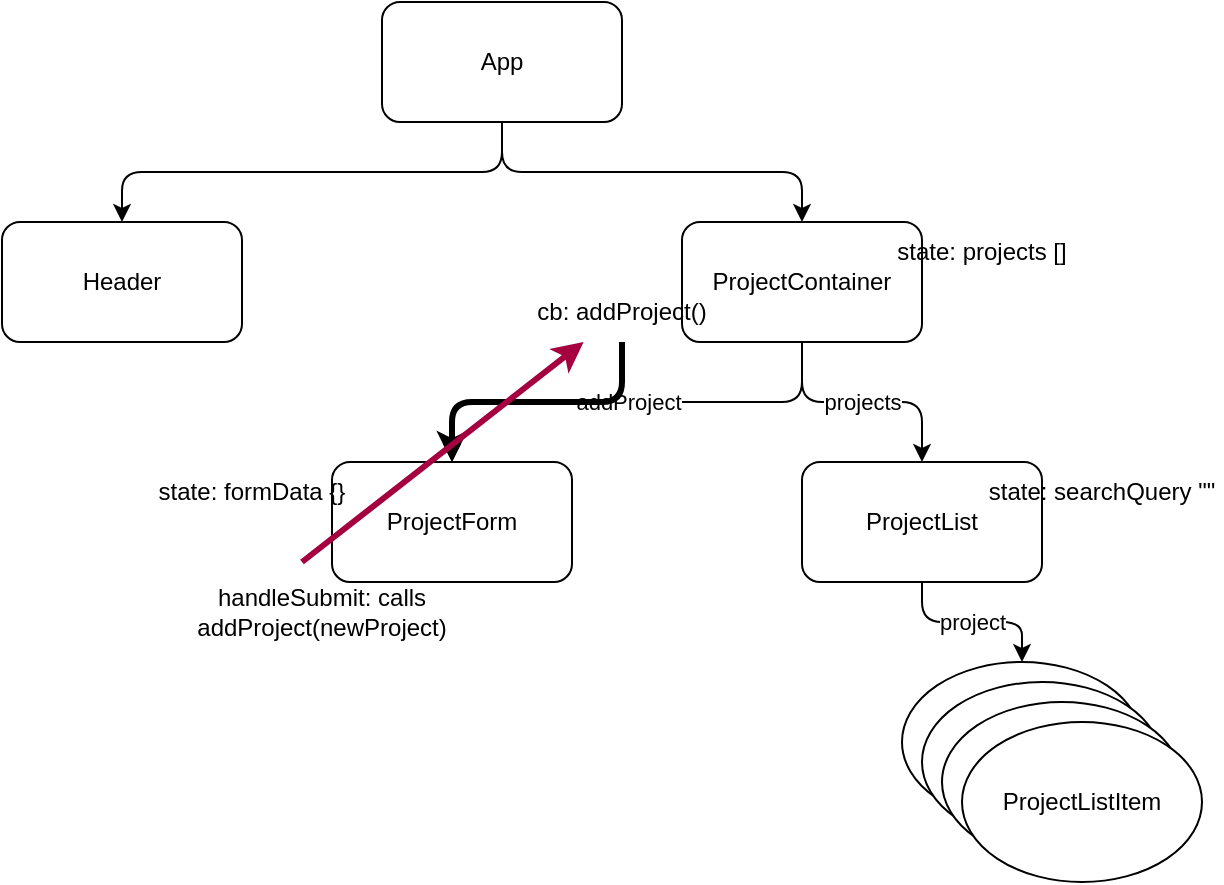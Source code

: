 <mxfile>
    <diagram id="VHkEvguYvCCsktm8jC3e" name="Page-1">
        <mxGraphModel dx="808" dy="562" grid="1" gridSize="10" guides="1" tooltips="1" connect="1" arrows="1" fold="1" page="1" pageScale="1" pageWidth="850" pageHeight="1100" math="0" shadow="0">
            <root>
                <mxCell id="0"/>
                <mxCell id="1" parent="0"/>
                <mxCell id="11" style="edgeStyle=orthogonalEdgeStyle;html=1;exitX=0.5;exitY=1;exitDx=0;exitDy=0;entryX=0.5;entryY=0;entryDx=0;entryDy=0;" edge="1" parent="1" source="2" target="3">
                    <mxGeometry relative="1" as="geometry"/>
                </mxCell>
                <mxCell id="12" style="edgeStyle=orthogonalEdgeStyle;html=1;exitX=0.5;exitY=1;exitDx=0;exitDy=0;entryX=0.5;entryY=0;entryDx=0;entryDy=0;" edge="1" parent="1" source="2" target="4">
                    <mxGeometry relative="1" as="geometry"/>
                </mxCell>
                <mxCell id="2" value="App" style="rounded=1;whiteSpace=wrap;html=1;" vertex="1" parent="1">
                    <mxGeometry x="330" y="70" width="120" height="60" as="geometry"/>
                </mxCell>
                <mxCell id="3" value="Header" style="rounded=1;whiteSpace=wrap;html=1;" vertex="1" parent="1">
                    <mxGeometry x="140" y="180" width="120" height="60" as="geometry"/>
                </mxCell>
                <mxCell id="13" value="addProject" style="edgeStyle=orthogonalEdgeStyle;html=1;exitX=0.5;exitY=1;exitDx=0;exitDy=0;entryX=0.5;entryY=0;entryDx=0;entryDy=0;" edge="1" parent="1" source="4" target="5">
                    <mxGeometry relative="1" as="geometry"/>
                </mxCell>
                <mxCell id="14" value="projects" style="edgeStyle=orthogonalEdgeStyle;html=1;exitX=0.5;exitY=1;exitDx=0;exitDy=0;" edge="1" parent="1" source="4" target="6">
                    <mxGeometry relative="1" as="geometry"/>
                </mxCell>
                <mxCell id="4" value="ProjectContainer" style="rounded=1;whiteSpace=wrap;html=1;" vertex="1" parent="1">
                    <mxGeometry x="480" y="180" width="120" height="60" as="geometry"/>
                </mxCell>
                <mxCell id="5" value="ProjectForm" style="rounded=1;whiteSpace=wrap;html=1;" vertex="1" parent="1">
                    <mxGeometry x="305" y="300" width="120" height="60" as="geometry"/>
                </mxCell>
                <mxCell id="15" value="project" style="edgeStyle=orthogonalEdgeStyle;html=1;exitX=0.5;exitY=1;exitDx=0;exitDy=0;entryX=0.5;entryY=0;entryDx=0;entryDy=0;" edge="1" parent="1" source="6" target="7">
                    <mxGeometry relative="1" as="geometry"/>
                </mxCell>
                <mxCell id="6" value="ProjectList" style="rounded=1;whiteSpace=wrap;html=1;" vertex="1" parent="1">
                    <mxGeometry x="540" y="300" width="120" height="60" as="geometry"/>
                </mxCell>
                <mxCell id="7" value="ProjectListItem" style="ellipse;whiteSpace=wrap;html=1;" vertex="1" parent="1">
                    <mxGeometry x="590" y="400" width="120" height="80" as="geometry"/>
                </mxCell>
                <mxCell id="8" value="ProjectListItem" style="ellipse;whiteSpace=wrap;html=1;" vertex="1" parent="1">
                    <mxGeometry x="600" y="410" width="120" height="80" as="geometry"/>
                </mxCell>
                <mxCell id="9" value="ProjectListItem" style="ellipse;whiteSpace=wrap;html=1;" vertex="1" parent="1">
                    <mxGeometry x="610" y="420" width="120" height="80" as="geometry"/>
                </mxCell>
                <mxCell id="10" value="ProjectListItem" style="ellipse;whiteSpace=wrap;html=1;" vertex="1" parent="1">
                    <mxGeometry x="620" y="430" width="120" height="80" as="geometry"/>
                </mxCell>
                <mxCell id="16" value="state: projects []" style="text;html=1;strokeColor=none;fillColor=none;align=center;verticalAlign=middle;whiteSpace=wrap;rounded=0;" vertex="1" parent="1">
                    <mxGeometry x="560" y="180" width="140" height="30" as="geometry"/>
                </mxCell>
                <mxCell id="17" value="state: searchQuery &quot;&quot;" style="text;html=1;strokeColor=none;fillColor=none;align=center;verticalAlign=middle;whiteSpace=wrap;rounded=0;" vertex="1" parent="1">
                    <mxGeometry x="630" y="300" width="120" height="30" as="geometry"/>
                </mxCell>
                <mxCell id="18" value="state: formData {}" style="text;html=1;strokeColor=none;fillColor=none;align=center;verticalAlign=middle;whiteSpace=wrap;rounded=0;" vertex="1" parent="1">
                    <mxGeometry x="210" y="300" width="110" height="30" as="geometry"/>
                </mxCell>
                <mxCell id="22" value="" style="edgeStyle=orthogonalEdgeStyle;html=1;strokeWidth=3;" edge="1" parent="1" source="19" target="5">
                    <mxGeometry relative="1" as="geometry"/>
                </mxCell>
                <mxCell id="19" value="cb: addProject()" style="text;html=1;strokeColor=none;fillColor=none;align=center;verticalAlign=middle;whiteSpace=wrap;rounded=0;" vertex="1" parent="1">
                    <mxGeometry x="390" y="210" width="120" height="30" as="geometry"/>
                </mxCell>
                <mxCell id="20" value="handleSubmit: calls addProject(newProject)" style="text;html=1;strokeColor=none;fillColor=none;align=center;verticalAlign=middle;whiteSpace=wrap;rounded=0;" vertex="1" parent="1">
                    <mxGeometry x="270" y="360" width="60" height="30" as="geometry"/>
                </mxCell>
                <mxCell id="21" value="" style="endArrow=classic;html=1;fillColor=#d80073;strokeColor=#A50040;strokeWidth=3;" edge="1" parent="1" target="19">
                    <mxGeometry width="50" height="50" relative="1" as="geometry">
                        <mxPoint x="290" y="350" as="sourcePoint"/>
                        <mxPoint x="440" y="210" as="targetPoint"/>
                    </mxGeometry>
                </mxCell>
            </root>
        </mxGraphModel>
    </diagram>
</mxfile>
